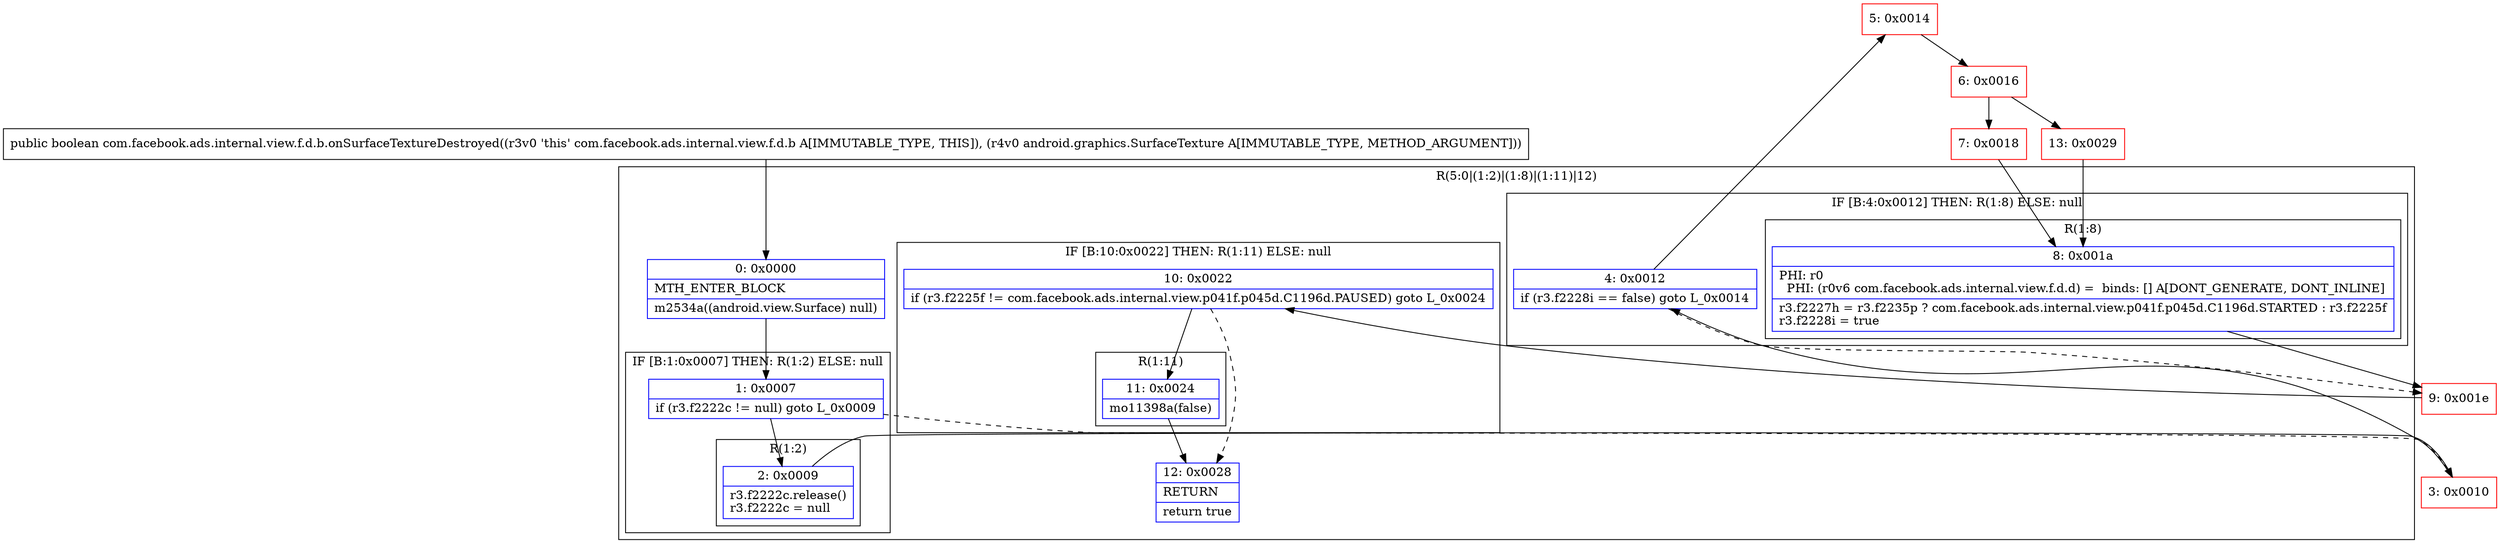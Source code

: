 digraph "CFG forcom.facebook.ads.internal.view.f.d.b.onSurfaceTextureDestroyed(Landroid\/graphics\/SurfaceTexture;)Z" {
subgraph cluster_Region_593161110 {
label = "R(5:0|(1:2)|(1:8)|(1:11)|12)";
node [shape=record,color=blue];
Node_0 [shape=record,label="{0\:\ 0x0000|MTH_ENTER_BLOCK\l|m2534a((android.view.Surface) null)\l}"];
subgraph cluster_IfRegion_1779979961 {
label = "IF [B:1:0x0007] THEN: R(1:2) ELSE: null";
node [shape=record,color=blue];
Node_1 [shape=record,label="{1\:\ 0x0007|if (r3.f2222c != null) goto L_0x0009\l}"];
subgraph cluster_Region_149327966 {
label = "R(1:2)";
node [shape=record,color=blue];
Node_2 [shape=record,label="{2\:\ 0x0009|r3.f2222c.release()\lr3.f2222c = null\l}"];
}
}
subgraph cluster_IfRegion_117035693 {
label = "IF [B:4:0x0012] THEN: R(1:8) ELSE: null";
node [shape=record,color=blue];
Node_4 [shape=record,label="{4\:\ 0x0012|if (r3.f2228i == false) goto L_0x0014\l}"];
subgraph cluster_Region_1921753023 {
label = "R(1:8)";
node [shape=record,color=blue];
Node_8 [shape=record,label="{8\:\ 0x001a|PHI: r0 \l  PHI: (r0v6 com.facebook.ads.internal.view.f.d.d) =  binds: [] A[DONT_GENERATE, DONT_INLINE]\l|r3.f2227h = r3.f2235p ? com.facebook.ads.internal.view.p041f.p045d.C1196d.STARTED : r3.f2225f\lr3.f2228i = true\l}"];
}
}
subgraph cluster_IfRegion_1510912713 {
label = "IF [B:10:0x0022] THEN: R(1:11) ELSE: null";
node [shape=record,color=blue];
Node_10 [shape=record,label="{10\:\ 0x0022|if (r3.f2225f != com.facebook.ads.internal.view.p041f.p045d.C1196d.PAUSED) goto L_0x0024\l}"];
subgraph cluster_Region_1716956598 {
label = "R(1:11)";
node [shape=record,color=blue];
Node_11 [shape=record,label="{11\:\ 0x0024|mo11398a(false)\l}"];
}
}
Node_12 [shape=record,label="{12\:\ 0x0028|RETURN\l|return true\l}"];
}
Node_3 [shape=record,color=red,label="{3\:\ 0x0010}"];
Node_5 [shape=record,color=red,label="{5\:\ 0x0014}"];
Node_6 [shape=record,color=red,label="{6\:\ 0x0016}"];
Node_7 [shape=record,color=red,label="{7\:\ 0x0018}"];
Node_9 [shape=record,color=red,label="{9\:\ 0x001e}"];
Node_13 [shape=record,color=red,label="{13\:\ 0x0029}"];
MethodNode[shape=record,label="{public boolean com.facebook.ads.internal.view.f.d.b.onSurfaceTextureDestroyed((r3v0 'this' com.facebook.ads.internal.view.f.d.b A[IMMUTABLE_TYPE, THIS]), (r4v0 android.graphics.SurfaceTexture A[IMMUTABLE_TYPE, METHOD_ARGUMENT])) }"];
MethodNode -> Node_0;
Node_0 -> Node_1;
Node_1 -> Node_2;
Node_1 -> Node_3[style=dashed];
Node_2 -> Node_3;
Node_4 -> Node_5;
Node_4 -> Node_9[style=dashed];
Node_8 -> Node_9;
Node_10 -> Node_11;
Node_10 -> Node_12[style=dashed];
Node_11 -> Node_12;
Node_3 -> Node_4;
Node_5 -> Node_6;
Node_6 -> Node_7;
Node_6 -> Node_13;
Node_7 -> Node_8;
Node_9 -> Node_10;
Node_13 -> Node_8;
}

